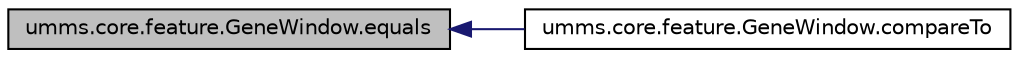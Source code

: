 digraph "umms.core.feature.GeneWindow.equals"
{
  edge [fontname="Helvetica",fontsize="10",labelfontname="Helvetica",labelfontsize="10"];
  node [fontname="Helvetica",fontsize="10",shape=record];
  rankdir="LR";
  Node1 [label="umms.core.feature.GeneWindow.equals",height=0.2,width=0.4,color="black", fillcolor="grey75", style="filled" fontcolor="black"];
  Node1 -> Node2 [dir="back",color="midnightblue",fontsize="10",style="solid",fontname="Helvetica"];
  Node2 [label="umms.core.feature.GeneWindow.compareTo",height=0.2,width=0.4,color="black", fillcolor="white", style="filled",URL="$classumms_1_1core_1_1feature_1_1_gene_window.html#adb96ff8b83b9d068e49a93c5b2e52669"];
}
